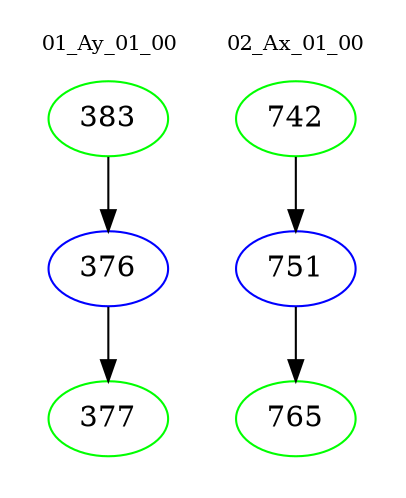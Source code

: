 digraph{
subgraph cluster_0 {
color = white
label = "01_Ay_01_00";
fontsize=10;
T0_383 [label="383", color="green"]
T0_383 -> T0_376 [color="black"]
T0_376 [label="376", color="blue"]
T0_376 -> T0_377 [color="black"]
T0_377 [label="377", color="green"]
}
subgraph cluster_1 {
color = white
label = "02_Ax_01_00";
fontsize=10;
T1_742 [label="742", color="green"]
T1_742 -> T1_751 [color="black"]
T1_751 [label="751", color="blue"]
T1_751 -> T1_765 [color="black"]
T1_765 [label="765", color="green"]
}
}
